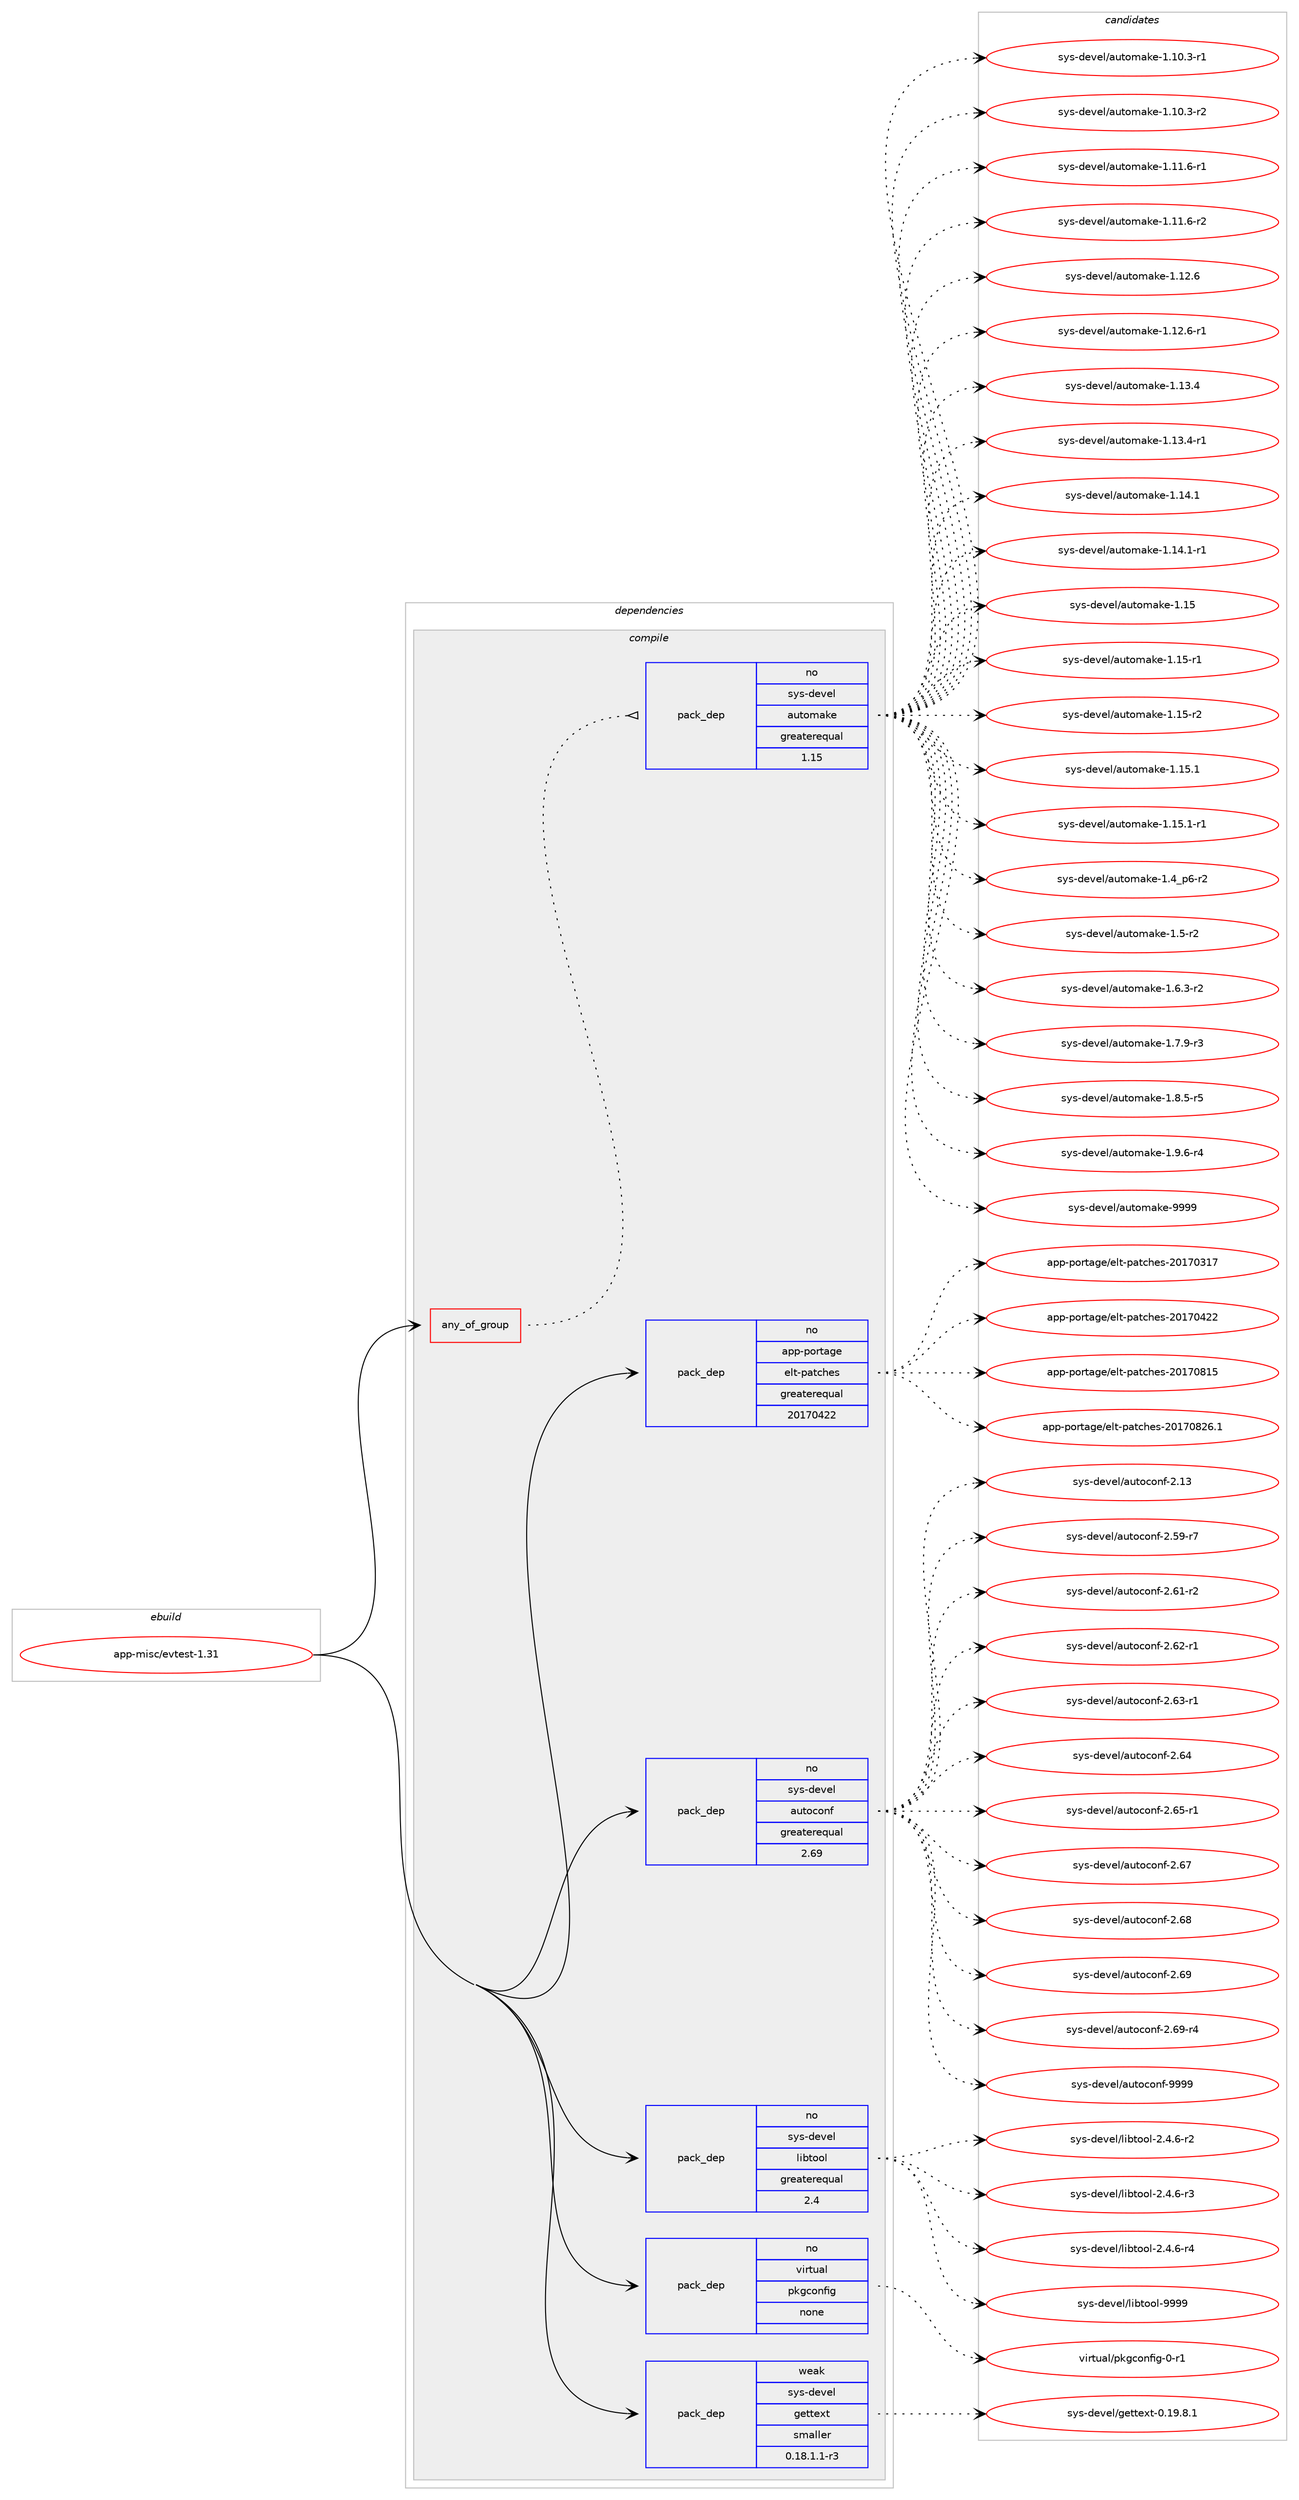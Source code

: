 digraph prolog {

# *************
# Graph options
# *************

newrank=true;
concentrate=true;
compound=true;
graph [rankdir=LR,fontname=Helvetica,fontsize=10,ranksep=1.5];#, ranksep=2.5, nodesep=0.2];
edge  [arrowhead=vee];
node  [fontname=Helvetica,fontsize=10];

# **********
# The ebuild
# **********

subgraph cluster_leftcol {
color=gray;
rank=same;
label=<<i>ebuild</i>>;
id [label="app-misc/evtest-1.31", color=red, width=4, href="../app-misc/evtest-1.31.svg"];
}

# ****************
# The dependencies
# ****************

subgraph cluster_midcol {
color=gray;
label=<<i>dependencies</i>>;
subgraph cluster_compile {
fillcolor="#eeeeee";
style=filled;
label=<<i>compile</i>>;
subgraph any742 {
dependency45710 [label=<<TABLE BORDER="0" CELLBORDER="1" CELLSPACING="0" CELLPADDING="4"><TR><TD CELLPADDING="10">any_of_group</TD></TR></TABLE>>, shape=none, color=red];subgraph pack32688 {
dependency45711 [label=<<TABLE BORDER="0" CELLBORDER="1" CELLSPACING="0" CELLPADDING="4" WIDTH="220"><TR><TD ROWSPAN="6" CELLPADDING="30">pack_dep</TD></TR><TR><TD WIDTH="110">no</TD></TR><TR><TD>sys-devel</TD></TR><TR><TD>automake</TD></TR><TR><TD>greaterequal</TD></TR><TR><TD>1.15</TD></TR></TABLE>>, shape=none, color=blue];
}
dependency45710:e -> dependency45711:w [weight=20,style="dotted",arrowhead="oinv"];
}
id:e -> dependency45710:w [weight=20,style="solid",arrowhead="vee"];
subgraph pack32689 {
dependency45712 [label=<<TABLE BORDER="0" CELLBORDER="1" CELLSPACING="0" CELLPADDING="4" WIDTH="220"><TR><TD ROWSPAN="6" CELLPADDING="30">pack_dep</TD></TR><TR><TD WIDTH="110">no</TD></TR><TR><TD>app-portage</TD></TR><TR><TD>elt-patches</TD></TR><TR><TD>greaterequal</TD></TR><TR><TD>20170422</TD></TR></TABLE>>, shape=none, color=blue];
}
id:e -> dependency45712:w [weight=20,style="solid",arrowhead="vee"];
subgraph pack32690 {
dependency45713 [label=<<TABLE BORDER="0" CELLBORDER="1" CELLSPACING="0" CELLPADDING="4" WIDTH="220"><TR><TD ROWSPAN="6" CELLPADDING="30">pack_dep</TD></TR><TR><TD WIDTH="110">no</TD></TR><TR><TD>sys-devel</TD></TR><TR><TD>autoconf</TD></TR><TR><TD>greaterequal</TD></TR><TR><TD>2.69</TD></TR></TABLE>>, shape=none, color=blue];
}
id:e -> dependency45713:w [weight=20,style="solid",arrowhead="vee"];
subgraph pack32691 {
dependency45714 [label=<<TABLE BORDER="0" CELLBORDER="1" CELLSPACING="0" CELLPADDING="4" WIDTH="220"><TR><TD ROWSPAN="6" CELLPADDING="30">pack_dep</TD></TR><TR><TD WIDTH="110">no</TD></TR><TR><TD>sys-devel</TD></TR><TR><TD>libtool</TD></TR><TR><TD>greaterequal</TD></TR><TR><TD>2.4</TD></TR></TABLE>>, shape=none, color=blue];
}
id:e -> dependency45714:w [weight=20,style="solid",arrowhead="vee"];
subgraph pack32692 {
dependency45715 [label=<<TABLE BORDER="0" CELLBORDER="1" CELLSPACING="0" CELLPADDING="4" WIDTH="220"><TR><TD ROWSPAN="6" CELLPADDING="30">pack_dep</TD></TR><TR><TD WIDTH="110">no</TD></TR><TR><TD>virtual</TD></TR><TR><TD>pkgconfig</TD></TR><TR><TD>none</TD></TR><TR><TD></TD></TR></TABLE>>, shape=none, color=blue];
}
id:e -> dependency45715:w [weight=20,style="solid",arrowhead="vee"];
subgraph pack32693 {
dependency45716 [label=<<TABLE BORDER="0" CELLBORDER="1" CELLSPACING="0" CELLPADDING="4" WIDTH="220"><TR><TD ROWSPAN="6" CELLPADDING="30">pack_dep</TD></TR><TR><TD WIDTH="110">weak</TD></TR><TR><TD>sys-devel</TD></TR><TR><TD>gettext</TD></TR><TR><TD>smaller</TD></TR><TR><TD>0.18.1.1-r3</TD></TR></TABLE>>, shape=none, color=blue];
}
id:e -> dependency45716:w [weight=20,style="solid",arrowhead="vee"];
}
subgraph cluster_compileandrun {
fillcolor="#eeeeee";
style=filled;
label=<<i>compile and run</i>>;
}
subgraph cluster_run {
fillcolor="#eeeeee";
style=filled;
label=<<i>run</i>>;
}
}

# **************
# The candidates
# **************

subgraph cluster_choices {
rank=same;
color=gray;
label=<<i>candidates</i>>;

subgraph choice32688 {
color=black;
nodesep=1;
choice11512111545100101118101108479711711611110997107101454946494846514511449 [label="sys-devel/automake-1.10.3-r1", color=red, width=4,href="../sys-devel/automake-1.10.3-r1.svg"];
choice11512111545100101118101108479711711611110997107101454946494846514511450 [label="sys-devel/automake-1.10.3-r2", color=red, width=4,href="../sys-devel/automake-1.10.3-r2.svg"];
choice11512111545100101118101108479711711611110997107101454946494946544511449 [label="sys-devel/automake-1.11.6-r1", color=red, width=4,href="../sys-devel/automake-1.11.6-r1.svg"];
choice11512111545100101118101108479711711611110997107101454946494946544511450 [label="sys-devel/automake-1.11.6-r2", color=red, width=4,href="../sys-devel/automake-1.11.6-r2.svg"];
choice1151211154510010111810110847971171161111099710710145494649504654 [label="sys-devel/automake-1.12.6", color=red, width=4,href="../sys-devel/automake-1.12.6.svg"];
choice11512111545100101118101108479711711611110997107101454946495046544511449 [label="sys-devel/automake-1.12.6-r1", color=red, width=4,href="../sys-devel/automake-1.12.6-r1.svg"];
choice1151211154510010111810110847971171161111099710710145494649514652 [label="sys-devel/automake-1.13.4", color=red, width=4,href="../sys-devel/automake-1.13.4.svg"];
choice11512111545100101118101108479711711611110997107101454946495146524511449 [label="sys-devel/automake-1.13.4-r1", color=red, width=4,href="../sys-devel/automake-1.13.4-r1.svg"];
choice1151211154510010111810110847971171161111099710710145494649524649 [label="sys-devel/automake-1.14.1", color=red, width=4,href="../sys-devel/automake-1.14.1.svg"];
choice11512111545100101118101108479711711611110997107101454946495246494511449 [label="sys-devel/automake-1.14.1-r1", color=red, width=4,href="../sys-devel/automake-1.14.1-r1.svg"];
choice115121115451001011181011084797117116111109971071014549464953 [label="sys-devel/automake-1.15", color=red, width=4,href="../sys-devel/automake-1.15.svg"];
choice1151211154510010111810110847971171161111099710710145494649534511449 [label="sys-devel/automake-1.15-r1", color=red, width=4,href="../sys-devel/automake-1.15-r1.svg"];
choice1151211154510010111810110847971171161111099710710145494649534511450 [label="sys-devel/automake-1.15-r2", color=red, width=4,href="../sys-devel/automake-1.15-r2.svg"];
choice1151211154510010111810110847971171161111099710710145494649534649 [label="sys-devel/automake-1.15.1", color=red, width=4,href="../sys-devel/automake-1.15.1.svg"];
choice11512111545100101118101108479711711611110997107101454946495346494511449 [label="sys-devel/automake-1.15.1-r1", color=red, width=4,href="../sys-devel/automake-1.15.1-r1.svg"];
choice115121115451001011181011084797117116111109971071014549465295112544511450 [label="sys-devel/automake-1.4_p6-r2", color=red, width=4,href="../sys-devel/automake-1.4_p6-r2.svg"];
choice11512111545100101118101108479711711611110997107101454946534511450 [label="sys-devel/automake-1.5-r2", color=red, width=4,href="../sys-devel/automake-1.5-r2.svg"];
choice115121115451001011181011084797117116111109971071014549465446514511450 [label="sys-devel/automake-1.6.3-r2", color=red, width=4,href="../sys-devel/automake-1.6.3-r2.svg"];
choice115121115451001011181011084797117116111109971071014549465546574511451 [label="sys-devel/automake-1.7.9-r3", color=red, width=4,href="../sys-devel/automake-1.7.9-r3.svg"];
choice115121115451001011181011084797117116111109971071014549465646534511453 [label="sys-devel/automake-1.8.5-r5", color=red, width=4,href="../sys-devel/automake-1.8.5-r5.svg"];
choice115121115451001011181011084797117116111109971071014549465746544511452 [label="sys-devel/automake-1.9.6-r4", color=red, width=4,href="../sys-devel/automake-1.9.6-r4.svg"];
choice115121115451001011181011084797117116111109971071014557575757 [label="sys-devel/automake-9999", color=red, width=4,href="../sys-devel/automake-9999.svg"];
dependency45711:e -> choice11512111545100101118101108479711711611110997107101454946494846514511449:w [style=dotted,weight="100"];
dependency45711:e -> choice11512111545100101118101108479711711611110997107101454946494846514511450:w [style=dotted,weight="100"];
dependency45711:e -> choice11512111545100101118101108479711711611110997107101454946494946544511449:w [style=dotted,weight="100"];
dependency45711:e -> choice11512111545100101118101108479711711611110997107101454946494946544511450:w [style=dotted,weight="100"];
dependency45711:e -> choice1151211154510010111810110847971171161111099710710145494649504654:w [style=dotted,weight="100"];
dependency45711:e -> choice11512111545100101118101108479711711611110997107101454946495046544511449:w [style=dotted,weight="100"];
dependency45711:e -> choice1151211154510010111810110847971171161111099710710145494649514652:w [style=dotted,weight="100"];
dependency45711:e -> choice11512111545100101118101108479711711611110997107101454946495146524511449:w [style=dotted,weight="100"];
dependency45711:e -> choice1151211154510010111810110847971171161111099710710145494649524649:w [style=dotted,weight="100"];
dependency45711:e -> choice11512111545100101118101108479711711611110997107101454946495246494511449:w [style=dotted,weight="100"];
dependency45711:e -> choice115121115451001011181011084797117116111109971071014549464953:w [style=dotted,weight="100"];
dependency45711:e -> choice1151211154510010111810110847971171161111099710710145494649534511449:w [style=dotted,weight="100"];
dependency45711:e -> choice1151211154510010111810110847971171161111099710710145494649534511450:w [style=dotted,weight="100"];
dependency45711:e -> choice1151211154510010111810110847971171161111099710710145494649534649:w [style=dotted,weight="100"];
dependency45711:e -> choice11512111545100101118101108479711711611110997107101454946495346494511449:w [style=dotted,weight="100"];
dependency45711:e -> choice115121115451001011181011084797117116111109971071014549465295112544511450:w [style=dotted,weight="100"];
dependency45711:e -> choice11512111545100101118101108479711711611110997107101454946534511450:w [style=dotted,weight="100"];
dependency45711:e -> choice115121115451001011181011084797117116111109971071014549465446514511450:w [style=dotted,weight="100"];
dependency45711:e -> choice115121115451001011181011084797117116111109971071014549465546574511451:w [style=dotted,weight="100"];
dependency45711:e -> choice115121115451001011181011084797117116111109971071014549465646534511453:w [style=dotted,weight="100"];
dependency45711:e -> choice115121115451001011181011084797117116111109971071014549465746544511452:w [style=dotted,weight="100"];
dependency45711:e -> choice115121115451001011181011084797117116111109971071014557575757:w [style=dotted,weight="100"];
}
subgraph choice32689 {
color=black;
nodesep=1;
choice97112112451121111141169710310147101108116451129711699104101115455048495548514955 [label="app-portage/elt-patches-20170317", color=red, width=4,href="../app-portage/elt-patches-20170317.svg"];
choice97112112451121111141169710310147101108116451129711699104101115455048495548525050 [label="app-portage/elt-patches-20170422", color=red, width=4,href="../app-portage/elt-patches-20170422.svg"];
choice97112112451121111141169710310147101108116451129711699104101115455048495548564953 [label="app-portage/elt-patches-20170815", color=red, width=4,href="../app-portage/elt-patches-20170815.svg"];
choice971121124511211111411697103101471011081164511297116991041011154550484955485650544649 [label="app-portage/elt-patches-20170826.1", color=red, width=4,href="../app-portage/elt-patches-20170826.1.svg"];
dependency45712:e -> choice97112112451121111141169710310147101108116451129711699104101115455048495548514955:w [style=dotted,weight="100"];
dependency45712:e -> choice97112112451121111141169710310147101108116451129711699104101115455048495548525050:w [style=dotted,weight="100"];
dependency45712:e -> choice97112112451121111141169710310147101108116451129711699104101115455048495548564953:w [style=dotted,weight="100"];
dependency45712:e -> choice971121124511211111411697103101471011081164511297116991041011154550484955485650544649:w [style=dotted,weight="100"];
}
subgraph choice32690 {
color=black;
nodesep=1;
choice115121115451001011181011084797117116111991111101024550464951 [label="sys-devel/autoconf-2.13", color=red, width=4,href="../sys-devel/autoconf-2.13.svg"];
choice1151211154510010111810110847971171161119911111010245504653574511455 [label="sys-devel/autoconf-2.59-r7", color=red, width=4,href="../sys-devel/autoconf-2.59-r7.svg"];
choice1151211154510010111810110847971171161119911111010245504654494511450 [label="sys-devel/autoconf-2.61-r2", color=red, width=4,href="../sys-devel/autoconf-2.61-r2.svg"];
choice1151211154510010111810110847971171161119911111010245504654504511449 [label="sys-devel/autoconf-2.62-r1", color=red, width=4,href="../sys-devel/autoconf-2.62-r1.svg"];
choice1151211154510010111810110847971171161119911111010245504654514511449 [label="sys-devel/autoconf-2.63-r1", color=red, width=4,href="../sys-devel/autoconf-2.63-r1.svg"];
choice115121115451001011181011084797117116111991111101024550465452 [label="sys-devel/autoconf-2.64", color=red, width=4,href="../sys-devel/autoconf-2.64.svg"];
choice1151211154510010111810110847971171161119911111010245504654534511449 [label="sys-devel/autoconf-2.65-r1", color=red, width=4,href="../sys-devel/autoconf-2.65-r1.svg"];
choice115121115451001011181011084797117116111991111101024550465455 [label="sys-devel/autoconf-2.67", color=red, width=4,href="../sys-devel/autoconf-2.67.svg"];
choice115121115451001011181011084797117116111991111101024550465456 [label="sys-devel/autoconf-2.68", color=red, width=4,href="../sys-devel/autoconf-2.68.svg"];
choice115121115451001011181011084797117116111991111101024550465457 [label="sys-devel/autoconf-2.69", color=red, width=4,href="../sys-devel/autoconf-2.69.svg"];
choice1151211154510010111810110847971171161119911111010245504654574511452 [label="sys-devel/autoconf-2.69-r4", color=red, width=4,href="../sys-devel/autoconf-2.69-r4.svg"];
choice115121115451001011181011084797117116111991111101024557575757 [label="sys-devel/autoconf-9999", color=red, width=4,href="../sys-devel/autoconf-9999.svg"];
dependency45713:e -> choice115121115451001011181011084797117116111991111101024550464951:w [style=dotted,weight="100"];
dependency45713:e -> choice1151211154510010111810110847971171161119911111010245504653574511455:w [style=dotted,weight="100"];
dependency45713:e -> choice1151211154510010111810110847971171161119911111010245504654494511450:w [style=dotted,weight="100"];
dependency45713:e -> choice1151211154510010111810110847971171161119911111010245504654504511449:w [style=dotted,weight="100"];
dependency45713:e -> choice1151211154510010111810110847971171161119911111010245504654514511449:w [style=dotted,weight="100"];
dependency45713:e -> choice115121115451001011181011084797117116111991111101024550465452:w [style=dotted,weight="100"];
dependency45713:e -> choice1151211154510010111810110847971171161119911111010245504654534511449:w [style=dotted,weight="100"];
dependency45713:e -> choice115121115451001011181011084797117116111991111101024550465455:w [style=dotted,weight="100"];
dependency45713:e -> choice115121115451001011181011084797117116111991111101024550465456:w [style=dotted,weight="100"];
dependency45713:e -> choice115121115451001011181011084797117116111991111101024550465457:w [style=dotted,weight="100"];
dependency45713:e -> choice1151211154510010111810110847971171161119911111010245504654574511452:w [style=dotted,weight="100"];
dependency45713:e -> choice115121115451001011181011084797117116111991111101024557575757:w [style=dotted,weight="100"];
}
subgraph choice32691 {
color=black;
nodesep=1;
choice1151211154510010111810110847108105981161111111084550465246544511450 [label="sys-devel/libtool-2.4.6-r2", color=red, width=4,href="../sys-devel/libtool-2.4.6-r2.svg"];
choice1151211154510010111810110847108105981161111111084550465246544511451 [label="sys-devel/libtool-2.4.6-r3", color=red, width=4,href="../sys-devel/libtool-2.4.6-r3.svg"];
choice1151211154510010111810110847108105981161111111084550465246544511452 [label="sys-devel/libtool-2.4.6-r4", color=red, width=4,href="../sys-devel/libtool-2.4.6-r4.svg"];
choice1151211154510010111810110847108105981161111111084557575757 [label="sys-devel/libtool-9999", color=red, width=4,href="../sys-devel/libtool-9999.svg"];
dependency45714:e -> choice1151211154510010111810110847108105981161111111084550465246544511450:w [style=dotted,weight="100"];
dependency45714:e -> choice1151211154510010111810110847108105981161111111084550465246544511451:w [style=dotted,weight="100"];
dependency45714:e -> choice1151211154510010111810110847108105981161111111084550465246544511452:w [style=dotted,weight="100"];
dependency45714:e -> choice1151211154510010111810110847108105981161111111084557575757:w [style=dotted,weight="100"];
}
subgraph choice32692 {
color=black;
nodesep=1;
choice11810511411611797108471121071039911111010210510345484511449 [label="virtual/pkgconfig-0-r1", color=red, width=4,href="../virtual/pkgconfig-0-r1.svg"];
dependency45715:e -> choice11810511411611797108471121071039911111010210510345484511449:w [style=dotted,weight="100"];
}
subgraph choice32693 {
color=black;
nodesep=1;
choice1151211154510010111810110847103101116116101120116454846495746564649 [label="sys-devel/gettext-0.19.8.1", color=red, width=4,href="../sys-devel/gettext-0.19.8.1.svg"];
dependency45716:e -> choice1151211154510010111810110847103101116116101120116454846495746564649:w [style=dotted,weight="100"];
}
}

}
